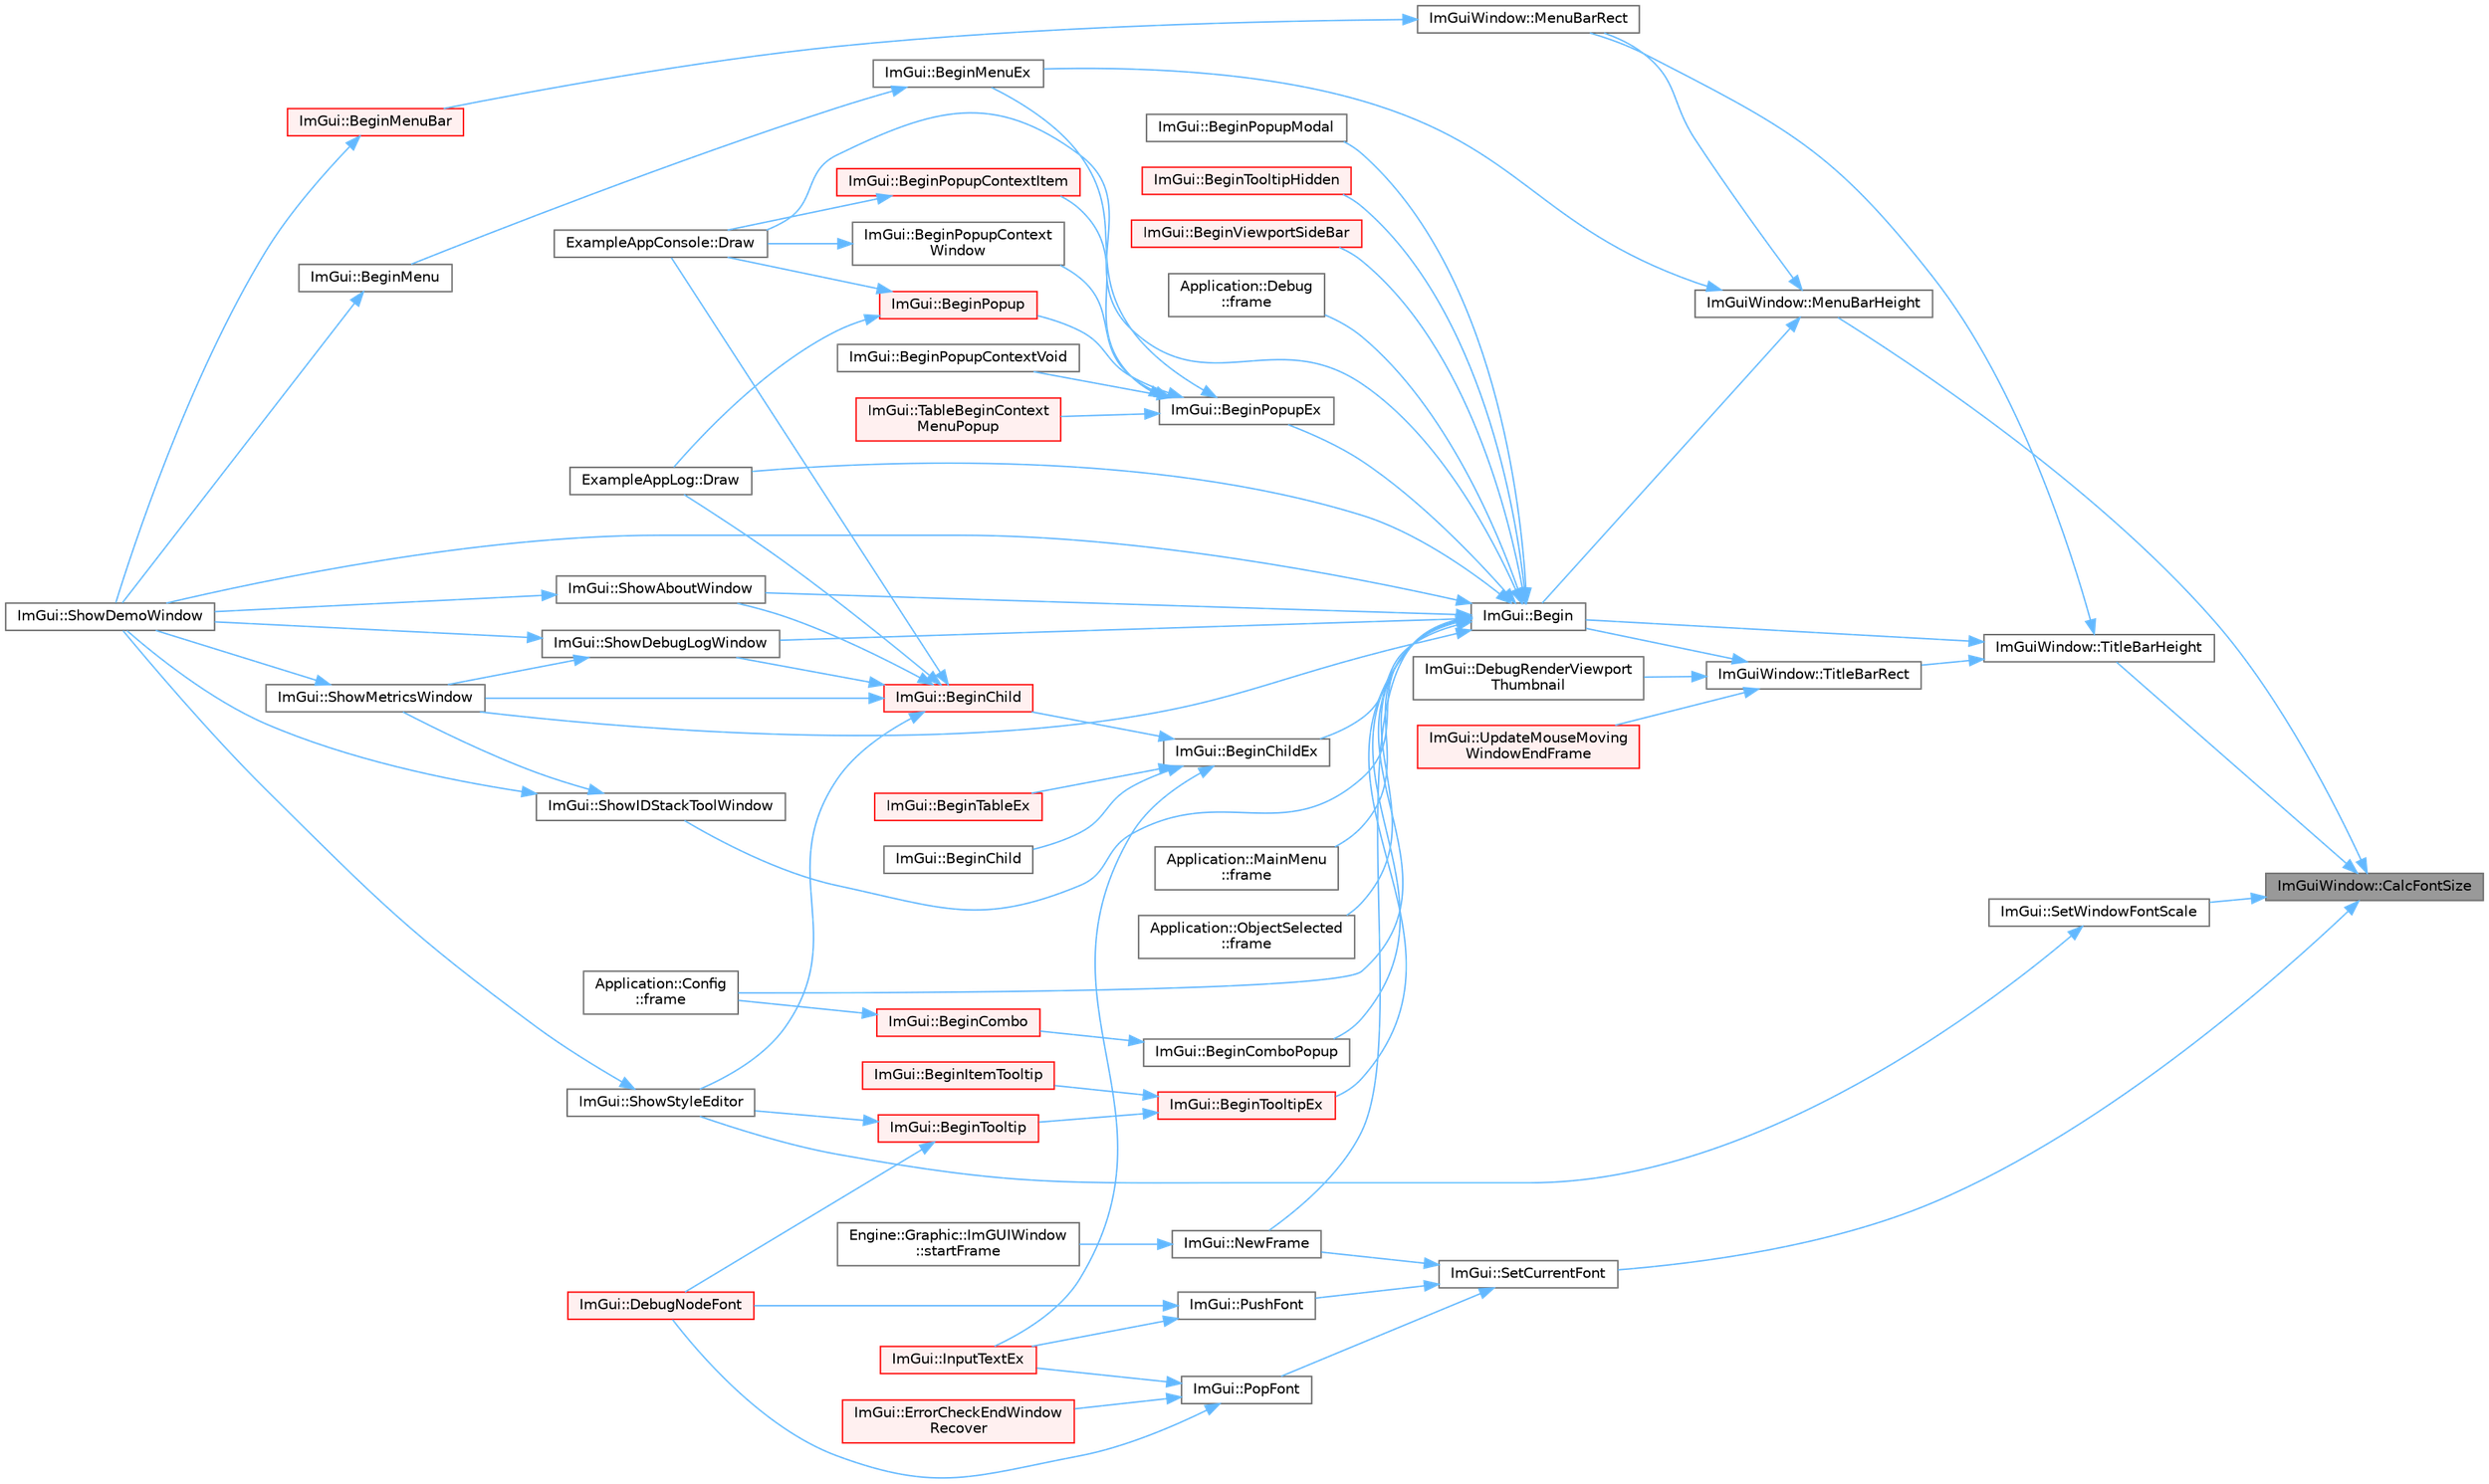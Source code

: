 digraph "ImGuiWindow::CalcFontSize"
{
 // LATEX_PDF_SIZE
  bgcolor="transparent";
  edge [fontname=Helvetica,fontsize=10,labelfontname=Helvetica,labelfontsize=10];
  node [fontname=Helvetica,fontsize=10,shape=box,height=0.2,width=0.4];
  rankdir="RL";
  Node1 [id="Node000001",label="ImGuiWindow::CalcFontSize",height=0.2,width=0.4,color="gray40", fillcolor="grey60", style="filled", fontcolor="black",tooltip=" "];
  Node1 -> Node2 [id="edge1_Node000001_Node000002",dir="back",color="steelblue1",style="solid",tooltip=" "];
  Node2 [id="Node000002",label="ImGuiWindow::MenuBarHeight",height=0.2,width=0.4,color="grey40", fillcolor="white", style="filled",URL="$struct_im_gui_window.html#acfb8bdad2e3ea6102589813ae32d0364",tooltip=" "];
  Node2 -> Node3 [id="edge2_Node000002_Node000003",dir="back",color="steelblue1",style="solid",tooltip=" "];
  Node3 [id="Node000003",label="ImGui::Begin",height=0.2,width=0.4,color="grey40", fillcolor="white", style="filled",URL="$namespace_im_gui.html#a581e58db0bc930bafa4a5d23093a2b99",tooltip=" "];
  Node3 -> Node4 [id="edge3_Node000003_Node000004",dir="back",color="steelblue1",style="solid",tooltip=" "];
  Node4 [id="Node000004",label="ImGui::BeginChildEx",height=0.2,width=0.4,color="grey40", fillcolor="white", style="filled",URL="$namespace_im_gui.html#ac36ecce0443f0b45a48484d85f653ae2",tooltip=" "];
  Node4 -> Node5 [id="edge4_Node000004_Node000005",dir="back",color="steelblue1",style="solid",tooltip=" "];
  Node5 [id="Node000005",label="ImGui::BeginChild",height=0.2,width=0.4,color="red", fillcolor="#FFF0F0", style="filled",URL="$namespace_im_gui.html#aebac8b07ee9ea0e452c98813a3e907c3",tooltip=" "];
  Node5 -> Node11 [id="edge5_Node000005_Node000011",dir="back",color="steelblue1",style="solid",tooltip=" "];
  Node11 [id="Node000011",label="ExampleAppConsole::Draw",height=0.2,width=0.4,color="grey40", fillcolor="white", style="filled",URL="$struct_example_app_console.html#a0518a09c7e8648dd52c7c06df19ac17a",tooltip=" "];
  Node5 -> Node12 [id="edge6_Node000005_Node000012",dir="back",color="steelblue1",style="solid",tooltip=" "];
  Node12 [id="Node000012",label="ExampleAppLog::Draw",height=0.2,width=0.4,color="grey40", fillcolor="white", style="filled",URL="$struct_example_app_log.html#a5ad3a4bdb89171b84aeaff96948a1f77",tooltip=" "];
  Node5 -> Node13 [id="edge7_Node000005_Node000013",dir="back",color="steelblue1",style="solid",tooltip=" "];
  Node13 [id="Node000013",label="ImGui::ShowAboutWindow",height=0.2,width=0.4,color="grey40", fillcolor="white", style="filled",URL="$namespace_im_gui.html#ac297462e33309d0540fa459bccdc9304",tooltip=" "];
  Node13 -> Node10 [id="edge8_Node000013_Node000010",dir="back",color="steelblue1",style="solid",tooltip=" "];
  Node10 [id="Node000010",label="ImGui::ShowDemoWindow",height=0.2,width=0.4,color="grey40", fillcolor="white", style="filled",URL="$namespace_im_gui.html#af95643a0ce4893b9e57c12991922fb18",tooltip=" "];
  Node5 -> Node14 [id="edge9_Node000005_Node000014",dir="back",color="steelblue1",style="solid",tooltip=" "];
  Node14 [id="Node000014",label="ImGui::ShowDebugLogWindow",height=0.2,width=0.4,color="grey40", fillcolor="white", style="filled",URL="$namespace_im_gui.html#af1b39e70cac2e1b9e62dd3c9d154cbd6",tooltip=" "];
  Node14 -> Node10 [id="edge10_Node000014_Node000010",dir="back",color="steelblue1",style="solid",tooltip=" "];
  Node14 -> Node9 [id="edge11_Node000014_Node000009",dir="back",color="steelblue1",style="solid",tooltip=" "];
  Node9 [id="Node000009",label="ImGui::ShowMetricsWindow",height=0.2,width=0.4,color="grey40", fillcolor="white", style="filled",URL="$namespace_im_gui.html#afe7a28c6eb52fff3cc27d5a698fea4ff",tooltip=" "];
  Node9 -> Node10 [id="edge12_Node000009_Node000010",dir="back",color="steelblue1",style="solid",tooltip=" "];
  Node5 -> Node9 [id="edge13_Node000005_Node000009",dir="back",color="steelblue1",style="solid",tooltip=" "];
  Node5 -> Node15 [id="edge14_Node000005_Node000015",dir="back",color="steelblue1",style="solid",tooltip=" "];
  Node15 [id="Node000015",label="ImGui::ShowStyleEditor",height=0.2,width=0.4,color="grey40", fillcolor="white", style="filled",URL="$namespace_im_gui.html#ab2eb3dec78d054fe3feab1c091ec5de5",tooltip=" "];
  Node15 -> Node10 [id="edge15_Node000015_Node000010",dir="back",color="steelblue1",style="solid",tooltip=" "];
  Node4 -> Node16 [id="edge16_Node000004_Node000016",dir="back",color="steelblue1",style="solid",tooltip=" "];
  Node16 [id="Node000016",label="ImGui::BeginChild",height=0.2,width=0.4,color="grey40", fillcolor="white", style="filled",URL="$namespace_im_gui.html#a3824e63145d50dd477deec2c7edf5c5a",tooltip=" "];
  Node4 -> Node17 [id="edge17_Node000004_Node000017",dir="back",color="steelblue1",style="solid",tooltip=" "];
  Node17 [id="Node000017",label="ImGui::BeginTableEx",height=0.2,width=0.4,color="red", fillcolor="#FFF0F0", style="filled",URL="$namespace_im_gui.html#a28046a30716afeb7738a82a5b19044ca",tooltip=" "];
  Node4 -> Node21 [id="edge18_Node000004_Node000021",dir="back",color="steelblue1",style="solid",tooltip=" "];
  Node21 [id="Node000021",label="ImGui::InputTextEx",height=0.2,width=0.4,color="red", fillcolor="#FFF0F0", style="filled",URL="$namespace_im_gui.html#af89af17ecc11653f25fea1e50e195de6",tooltip=" "];
  Node3 -> Node76 [id="edge19_Node000003_Node000076",dir="back",color="steelblue1",style="solid",tooltip=" "];
  Node76 [id="Node000076",label="ImGui::BeginComboPopup",height=0.2,width=0.4,color="grey40", fillcolor="white", style="filled",URL="$namespace_im_gui.html#a6ecb51142fcb72cd19ff002c3a7d8e25",tooltip=" "];
  Node76 -> Node77 [id="edge20_Node000076_Node000077",dir="back",color="steelblue1",style="solid",tooltip=" "];
  Node77 [id="Node000077",label="ImGui::BeginCombo",height=0.2,width=0.4,color="red", fillcolor="#FFF0F0", style="filled",URL="$namespace_im_gui.html#aa895095bdc7a2907375c555e245575ea",tooltip=" "];
  Node77 -> Node30 [id="edge21_Node000077_Node000030",dir="back",color="steelblue1",style="solid",tooltip=" "];
  Node30 [id="Node000030",label="Application::Config\l::frame",height=0.2,width=0.4,color="grey40", fillcolor="white", style="filled",URL="$class_application_1_1_config.html#a291cc3a874949e121dcf83a3f90681bc",tooltip=" "];
  Node3 -> Node80 [id="edge22_Node000003_Node000080",dir="back",color="steelblue1",style="solid",tooltip=" "];
  Node80 [id="Node000080",label="ImGui::BeginPopupEx",height=0.2,width=0.4,color="grey40", fillcolor="white", style="filled",URL="$namespace_im_gui.html#a89da3a22300e8293257b6cfdf1b83b7a",tooltip=" "];
  Node80 -> Node81 [id="edge23_Node000080_Node000081",dir="back",color="steelblue1",style="solid",tooltip=" "];
  Node81 [id="Node000081",label="ImGui::BeginMenuEx",height=0.2,width=0.4,color="grey40", fillcolor="white", style="filled",URL="$namespace_im_gui.html#a8dc671f87ed281b6445ce6ae4ab25183",tooltip=" "];
  Node81 -> Node82 [id="edge24_Node000081_Node000082",dir="back",color="steelblue1",style="solid",tooltip=" "];
  Node82 [id="Node000082",label="ImGui::BeginMenu",height=0.2,width=0.4,color="grey40", fillcolor="white", style="filled",URL="$namespace_im_gui.html#a1e55711a21f97d5dff919d697d3a7201",tooltip=" "];
  Node82 -> Node10 [id="edge25_Node000082_Node000010",dir="back",color="steelblue1",style="solid",tooltip=" "];
  Node80 -> Node83 [id="edge26_Node000080_Node000083",dir="back",color="steelblue1",style="solid",tooltip=" "];
  Node83 [id="Node000083",label="ImGui::BeginPopup",height=0.2,width=0.4,color="red", fillcolor="#FFF0F0", style="filled",URL="$namespace_im_gui.html#a10e213926d8ca212266bc5fbded1e026",tooltip=" "];
  Node83 -> Node11 [id="edge27_Node000083_Node000011",dir="back",color="steelblue1",style="solid",tooltip=" "];
  Node83 -> Node12 [id="edge28_Node000083_Node000012",dir="back",color="steelblue1",style="solid",tooltip=" "];
  Node80 -> Node85 [id="edge29_Node000080_Node000085",dir="back",color="steelblue1",style="solid",tooltip=" "];
  Node85 [id="Node000085",label="ImGui::BeginPopupContextItem",height=0.2,width=0.4,color="red", fillcolor="#FFF0F0", style="filled",URL="$namespace_im_gui.html#a440894c8c00495d5cc01529f4504fca9",tooltip=" "];
  Node85 -> Node11 [id="edge30_Node000085_Node000011",dir="back",color="steelblue1",style="solid",tooltip=" "];
  Node80 -> Node87 [id="edge31_Node000080_Node000087",dir="back",color="steelblue1",style="solid",tooltip=" "];
  Node87 [id="Node000087",label="ImGui::BeginPopupContextVoid",height=0.2,width=0.4,color="grey40", fillcolor="white", style="filled",URL="$namespace_im_gui.html#a6758a456204101a9c4a660da4cfba2c9",tooltip=" "];
  Node80 -> Node88 [id="edge32_Node000080_Node000088",dir="back",color="steelblue1",style="solid",tooltip=" "];
  Node88 [id="Node000088",label="ImGui::BeginPopupContext\lWindow",height=0.2,width=0.4,color="grey40", fillcolor="white", style="filled",URL="$namespace_im_gui.html#aef8b2c0baa27bd5c68f676aaf14ed946",tooltip=" "];
  Node88 -> Node11 [id="edge33_Node000088_Node000011",dir="back",color="steelblue1",style="solid",tooltip=" "];
  Node80 -> Node89 [id="edge34_Node000080_Node000089",dir="back",color="steelblue1",style="solid",tooltip=" "];
  Node89 [id="Node000089",label="ImGui::TableBeginContext\lMenuPopup",height=0.2,width=0.4,color="red", fillcolor="#FFF0F0", style="filled",URL="$namespace_im_gui.html#ac5ffd2621218c244f701317f9086e6ff",tooltip=" "];
  Node3 -> Node100 [id="edge35_Node000003_Node000100",dir="back",color="steelblue1",style="solid",tooltip=" "];
  Node100 [id="Node000100",label="ImGui::BeginPopupModal",height=0.2,width=0.4,color="grey40", fillcolor="white", style="filled",URL="$namespace_im_gui.html#a6d840f615c198c2342968f733fda11b3",tooltip=" "];
  Node3 -> Node101 [id="edge36_Node000003_Node000101",dir="back",color="steelblue1",style="solid",tooltip=" "];
  Node101 [id="Node000101",label="ImGui::BeginTooltipEx",height=0.2,width=0.4,color="red", fillcolor="#FFF0F0", style="filled",URL="$namespace_im_gui.html#a18b17a0b20c3f2a16068b84210cfded4",tooltip=" "];
  Node101 -> Node102 [id="edge37_Node000101_Node000102",dir="back",color="steelblue1",style="solid",tooltip=" "];
  Node102 [id="Node000102",label="ImGui::BeginItemTooltip",height=0.2,width=0.4,color="red", fillcolor="#FFF0F0", style="filled",URL="$namespace_im_gui.html#a0557ed1d3f89dcb5d25311bf3099ddf5",tooltip=" "];
  Node101 -> Node110 [id="edge38_Node000101_Node000110",dir="back",color="steelblue1",style="solid",tooltip=" "];
  Node110 [id="Node000110",label="ImGui::BeginTooltip",height=0.2,width=0.4,color="red", fillcolor="#FFF0F0", style="filled",URL="$namespace_im_gui.html#a0609fbb218702a720c383c87d0c545a2",tooltip=" "];
  Node110 -> Node52 [id="edge39_Node000110_Node000052",dir="back",color="steelblue1",style="solid",tooltip=" "];
  Node52 [id="Node000052",label="ImGui::DebugNodeFont",height=0.2,width=0.4,color="red", fillcolor="#FFF0F0", style="filled",URL="$namespace_im_gui.html#ae0207d60728f7e6a47dbcd1d7d84e3cb",tooltip=" "];
  Node110 -> Node15 [id="edge40_Node000110_Node000015",dir="back",color="steelblue1",style="solid",tooltip=" "];
  Node3 -> Node130 [id="edge41_Node000003_Node000130",dir="back",color="steelblue1",style="solid",tooltip=" "];
  Node130 [id="Node000130",label="ImGui::BeginTooltipHidden",height=0.2,width=0.4,color="red", fillcolor="#FFF0F0", style="filled",URL="$namespace_im_gui.html#a2c44a13b5e210dbfc7de98024c25db8e",tooltip=" "];
  Node3 -> Node131 [id="edge42_Node000003_Node000131",dir="back",color="steelblue1",style="solid",tooltip=" "];
  Node131 [id="Node000131",label="ImGui::BeginViewportSideBar",height=0.2,width=0.4,color="red", fillcolor="#FFF0F0", style="filled",URL="$namespace_im_gui.html#a4216382dd5ad6c17e183f9f894db2e15",tooltip=" "];
  Node3 -> Node11 [id="edge43_Node000003_Node000011",dir="back",color="steelblue1",style="solid",tooltip=" "];
  Node3 -> Node12 [id="edge44_Node000003_Node000012",dir="back",color="steelblue1",style="solid",tooltip=" "];
  Node3 -> Node30 [id="edge45_Node000003_Node000030",dir="back",color="steelblue1",style="solid",tooltip=" "];
  Node3 -> Node133 [id="edge46_Node000003_Node000133",dir="back",color="steelblue1",style="solid",tooltip=" "];
  Node133 [id="Node000133",label="Application::Debug\l::frame",height=0.2,width=0.4,color="grey40", fillcolor="white", style="filled",URL="$class_application_1_1_debug.html#a26339829cae3b768474358c34eb8ab23",tooltip=" "];
  Node3 -> Node134 [id="edge47_Node000003_Node000134",dir="back",color="steelblue1",style="solid",tooltip=" "];
  Node134 [id="Node000134",label="Application::MainMenu\l::frame",height=0.2,width=0.4,color="grey40", fillcolor="white", style="filled",URL="$class_application_1_1_main_menu.html#a868fe54ddb269b9ab03f0d7d068dd698",tooltip=" "];
  Node3 -> Node33 [id="edge48_Node000003_Node000033",dir="back",color="steelblue1",style="solid",tooltip=" "];
  Node33 [id="Node000033",label="Application::ObjectSelected\l::frame",height=0.2,width=0.4,color="grey40", fillcolor="white", style="filled",URL="$class_application_1_1_object_selected.html#a30dd507edcc6c76dd65cc0cf9dda010a",tooltip=" "];
  Node3 -> Node135 [id="edge49_Node000003_Node000135",dir="back",color="steelblue1",style="solid",tooltip=" "];
  Node135 [id="Node000135",label="ImGui::NewFrame",height=0.2,width=0.4,color="grey40", fillcolor="white", style="filled",URL="$namespace_im_gui.html#ab3f1fc018f903b7ad79fd10663375774",tooltip=" "];
  Node135 -> Node124 [id="edge50_Node000135_Node000124",dir="back",color="steelblue1",style="solid",tooltip=" "];
  Node124 [id="Node000124",label="Engine::Graphic::ImGUIWindow\l::startFrame",height=0.2,width=0.4,color="grey40", fillcolor="white", style="filled",URL="$class_engine_1_1_graphic_1_1_im_g_u_i_window.html#a9ca05f8fa30f8ee342d254eb0d34948a",tooltip=" "];
  Node3 -> Node13 [id="edge51_Node000003_Node000013",dir="back",color="steelblue1",style="solid",tooltip=" "];
  Node3 -> Node14 [id="edge52_Node000003_Node000014",dir="back",color="steelblue1",style="solid",tooltip=" "];
  Node3 -> Node10 [id="edge53_Node000003_Node000010",dir="back",color="steelblue1",style="solid",tooltip=" "];
  Node3 -> Node20 [id="edge54_Node000003_Node000020",dir="back",color="steelblue1",style="solid",tooltip=" "];
  Node20 [id="Node000020",label="ImGui::ShowIDStackToolWindow",height=0.2,width=0.4,color="grey40", fillcolor="white", style="filled",URL="$namespace_im_gui.html#ab4a87bf4a874a8e5872b60b4a9b1d99e",tooltip=" "];
  Node20 -> Node10 [id="edge55_Node000020_Node000010",dir="back",color="steelblue1",style="solid",tooltip=" "];
  Node20 -> Node9 [id="edge56_Node000020_Node000009",dir="back",color="steelblue1",style="solid",tooltip=" "];
  Node3 -> Node9 [id="edge57_Node000003_Node000009",dir="back",color="steelblue1",style="solid",tooltip=" "];
  Node2 -> Node81 [id="edge58_Node000002_Node000081",dir="back",color="steelblue1",style="solid",tooltip=" "];
  Node2 -> Node136 [id="edge59_Node000002_Node000136",dir="back",color="steelblue1",style="solid",tooltip=" "];
  Node136 [id="Node000136",label="ImGuiWindow::MenuBarRect",height=0.2,width=0.4,color="grey40", fillcolor="white", style="filled",URL="$struct_im_gui_window.html#a59df76c1445aaaf0b43456c83c1a88e5",tooltip=" "];
  Node136 -> Node137 [id="edge60_Node000136_Node000137",dir="back",color="steelblue1",style="solid",tooltip=" "];
  Node137 [id="Node000137",label="ImGui::BeginMenuBar",height=0.2,width=0.4,color="red", fillcolor="#FFF0F0", style="filled",URL="$namespace_im_gui.html#a4852dff802922163fc747e2e0df5b88f",tooltip=" "];
  Node137 -> Node10 [id="edge61_Node000137_Node000010",dir="back",color="steelblue1",style="solid",tooltip=" "];
  Node1 -> Node138 [id="edge62_Node000001_Node000138",dir="back",color="steelblue1",style="solid",tooltip=" "];
  Node138 [id="Node000138",label="ImGui::SetCurrentFont",height=0.2,width=0.4,color="grey40", fillcolor="white", style="filled",URL="$namespace_im_gui.html#a4f83c0a884e07247a00700d3dd3d01e3",tooltip=" "];
  Node138 -> Node135 [id="edge63_Node000138_Node000135",dir="back",color="steelblue1",style="solid",tooltip=" "];
  Node138 -> Node139 [id="edge64_Node000138_Node000139",dir="back",color="steelblue1",style="solid",tooltip=" "];
  Node139 [id="Node000139",label="ImGui::PopFont",height=0.2,width=0.4,color="grey40", fillcolor="white", style="filled",URL="$namespace_im_gui.html#af66649bc37022bf3cf2496c73af9a499",tooltip=" "];
  Node139 -> Node52 [id="edge65_Node000139_Node000052",dir="back",color="steelblue1",style="solid",tooltip=" "];
  Node139 -> Node92 [id="edge66_Node000139_Node000092",dir="back",color="steelblue1",style="solid",tooltip=" "];
  Node92 [id="Node000092",label="ImGui::ErrorCheckEndWindow\lRecover",height=0.2,width=0.4,color="red", fillcolor="#FFF0F0", style="filled",URL="$namespace_im_gui.html#a945392cbf05b9434df8ec3630b10e01a",tooltip=" "];
  Node139 -> Node21 [id="edge67_Node000139_Node000021",dir="back",color="steelblue1",style="solid",tooltip=" "];
  Node138 -> Node140 [id="edge68_Node000138_Node000140",dir="back",color="steelblue1",style="solid",tooltip=" "];
  Node140 [id="Node000140",label="ImGui::PushFont",height=0.2,width=0.4,color="grey40", fillcolor="white", style="filled",URL="$namespace_im_gui.html#ac5a59f4f8226fd35786d8973c85b85a9",tooltip=" "];
  Node140 -> Node52 [id="edge69_Node000140_Node000052",dir="back",color="steelblue1",style="solid",tooltip=" "];
  Node140 -> Node21 [id="edge70_Node000140_Node000021",dir="back",color="steelblue1",style="solid",tooltip=" "];
  Node1 -> Node141 [id="edge71_Node000001_Node000141",dir="back",color="steelblue1",style="solid",tooltip=" "];
  Node141 [id="Node000141",label="ImGui::SetWindowFontScale",height=0.2,width=0.4,color="grey40", fillcolor="white", style="filled",URL="$namespace_im_gui.html#a11f2f343dbc9b00ccd9e99ebd59cfe8b",tooltip=" "];
  Node141 -> Node15 [id="edge72_Node000141_Node000015",dir="back",color="steelblue1",style="solid",tooltip=" "];
  Node1 -> Node142 [id="edge73_Node000001_Node000142",dir="back",color="steelblue1",style="solid",tooltip=" "];
  Node142 [id="Node000142",label="ImGuiWindow::TitleBarHeight",height=0.2,width=0.4,color="grey40", fillcolor="white", style="filled",URL="$struct_im_gui_window.html#ad1580cc8b5bdf981c6ed2eb22ecd7dbb",tooltip=" "];
  Node142 -> Node3 [id="edge74_Node000142_Node000003",dir="back",color="steelblue1",style="solid",tooltip=" "];
  Node142 -> Node136 [id="edge75_Node000142_Node000136",dir="back",color="steelblue1",style="solid",tooltip=" "];
  Node142 -> Node143 [id="edge76_Node000142_Node000143",dir="back",color="steelblue1",style="solid",tooltip=" "];
  Node143 [id="Node000143",label="ImGuiWindow::TitleBarRect",height=0.2,width=0.4,color="grey40", fillcolor="white", style="filled",URL="$struct_im_gui_window.html#a06884e1bc80e460e51e1626b5b976196",tooltip=" "];
  Node143 -> Node3 [id="edge77_Node000143_Node000003",dir="back",color="steelblue1",style="solid",tooltip=" "];
  Node143 -> Node144 [id="edge78_Node000143_Node000144",dir="back",color="steelblue1",style="solid",tooltip=" "];
  Node144 [id="Node000144",label="ImGui::DebugRenderViewport\lThumbnail",height=0.2,width=0.4,color="grey40", fillcolor="white", style="filled",URL="$namespace_im_gui.html#af7de4b5c98ba30dbadce44e1f1066ba8",tooltip=" "];
  Node143 -> Node145 [id="edge79_Node000143_Node000145",dir="back",color="steelblue1",style="solid",tooltip=" "];
  Node145 [id="Node000145",label="ImGui::UpdateMouseMoving\lWindowEndFrame",height=0.2,width=0.4,color="red", fillcolor="#FFF0F0", style="filled",URL="$namespace_im_gui.html#a6f56217f28aff3a7cea846e6f44eebff",tooltip=" "];
}
